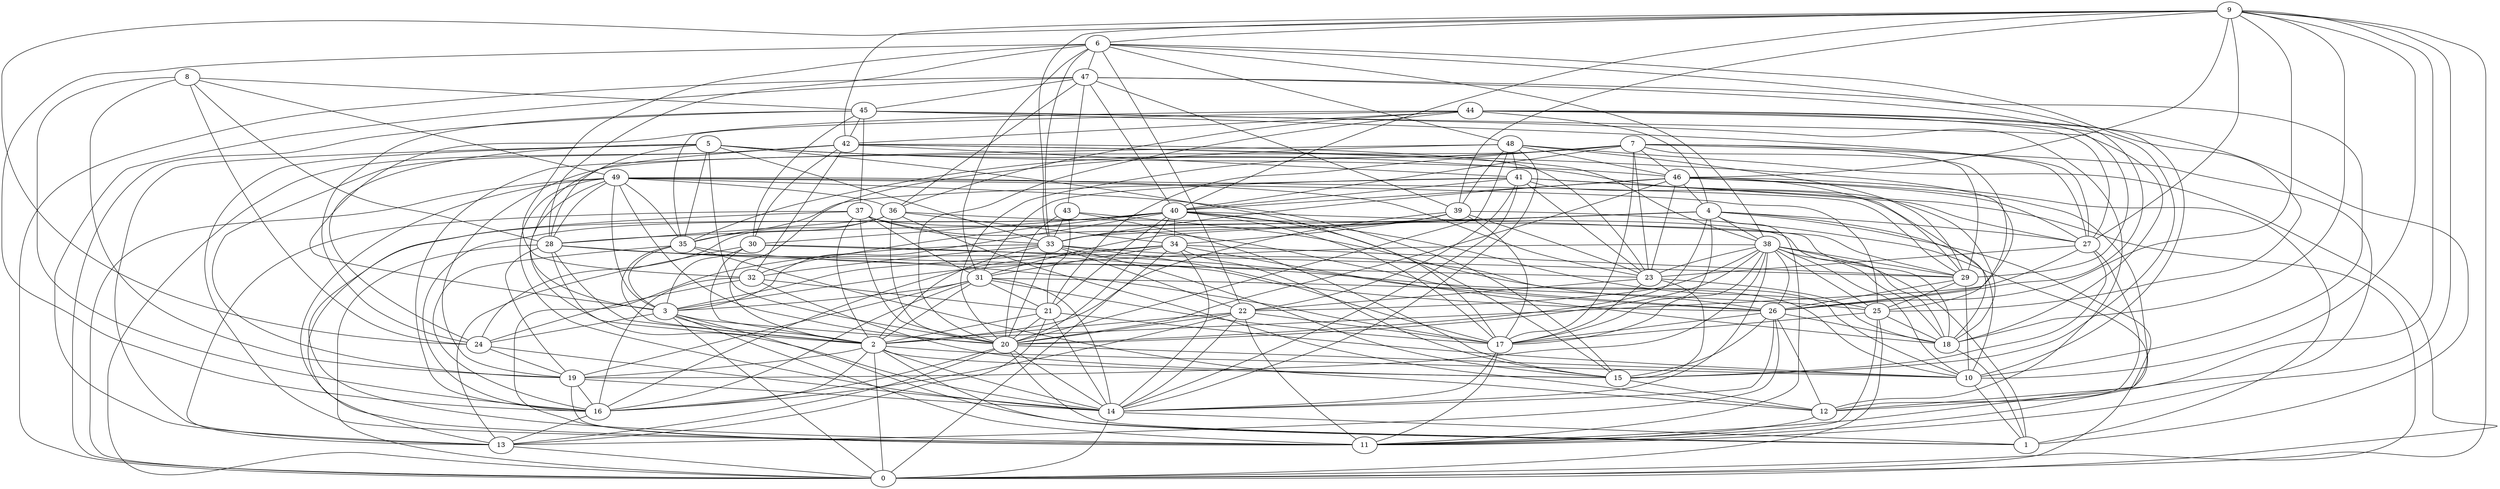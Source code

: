 digraph GG_graph {

subgraph G_graph {
edge [color = black]
"8" -> "19" [dir = none]
"8" -> "16" [dir = none]
"8" -> "49" [dir = none]
"13" -> "0" [dir = none]
"20" -> "1" [dir = none]
"20" -> "16" [dir = none]
"20" -> "13" [dir = none]
"5" -> "20" [dir = none]
"5" -> "35" [dir = none]
"5" -> "13" [dir = none]
"5" -> "46" [dir = none]
"5" -> "17" [dir = none]
"5" -> "11" [dir = none]
"36" -> "12" [dir = none]
"36" -> "28" [dir = none]
"36" -> "20" [dir = none]
"36" -> "34" [dir = none]
"34" -> "18" [dir = none]
"34" -> "3" [dir = none]
"34" -> "16" [dir = none]
"24" -> "19" [dir = none]
"22" -> "20" [dir = none]
"22" -> "16" [dir = none]
"22" -> "2" [dir = none]
"22" -> "17" [dir = none]
"39" -> "11" [dir = none]
"39" -> "23" [dir = none]
"39" -> "17" [dir = none]
"23" -> "17" [dir = none]
"21" -> "10" [dir = none]
"21" -> "14" [dir = none]
"43" -> "20" [dir = none]
"43" -> "33" [dir = none]
"43" -> "26" [dir = none]
"4" -> "0" [dir = none]
"4" -> "27" [dir = none]
"4" -> "31" [dir = none]
"4" -> "38" [dir = none]
"4" -> "33" [dir = none]
"32" -> "15" [dir = none]
"32" -> "24" [dir = none]
"32" -> "21" [dir = none]
"26" -> "18" [dir = none]
"37" -> "13" [dir = none]
"37" -> "18" [dir = none]
"37" -> "26" [dir = none]
"37" -> "31" [dir = none]
"37" -> "11" [dir = none]
"16" -> "13" [dir = none]
"47" -> "39" [dir = none]
"47" -> "10" [dir = none]
"47" -> "29" [dir = none]
"6" -> "32" [dir = none]
"6" -> "48" [dir = none]
"6" -> "31" [dir = none]
"6" -> "28" [dir = none]
"6" -> "38" [dir = none]
"6" -> "25" [dir = none]
"6" -> "22" [dir = none]
"30" -> "26" [dir = none]
"30" -> "2" [dir = none]
"3" -> "20" [dir = none]
"3" -> "11" [dir = none]
"3" -> "2" [dir = none]
"3" -> "0" [dir = none]
"45" -> "30" [dir = none]
"45" -> "42" [dir = none]
"45" -> "12" [dir = none]
"45" -> "27" [dir = none]
"45" -> "37" [dir = none]
"45" -> "24" [dir = none]
"27" -> "2" [dir = none]
"28" -> "17" [dir = none]
"28" -> "19" [dir = none]
"41" -> "40" [dir = none]
"41" -> "22" [dir = none]
"41" -> "31" [dir = none]
"41" -> "27" [dir = none]
"7" -> "23" [dir = none]
"7" -> "26" [dir = none]
"7" -> "19" [dir = none]
"7" -> "21" [dir = none]
"7" -> "40" [dir = none]
"7" -> "29" [dir = none]
"7" -> "27" [dir = none]
"10" -> "1" [dir = none]
"9" -> "39" [dir = none]
"9" -> "40" [dir = none]
"9" -> "42" [dir = none]
"9" -> "12" [dir = none]
"9" -> "11" [dir = none]
"9" -> "24" [dir = none]
"9" -> "26" [dir = none]
"44" -> "20" [dir = none]
"44" -> "3" [dir = none]
"44" -> "4" [dir = none]
"44" -> "27" [dir = none]
"44" -> "35" [dir = none]
"18" -> "1" [dir = none]
"48" -> "41" [dir = none]
"48" -> "0" [dir = none]
"48" -> "29" [dir = none]
"29" -> "26" [dir = none]
"29" -> "10" [dir = none]
"31" -> "25" [dir = none]
"31" -> "3" [dir = none]
"31" -> "17" [dir = none]
"31" -> "2" [dir = none]
"25" -> "17" [dir = none]
"2" -> "19" [dir = none]
"2" -> "0" [dir = none]
"2" -> "10" [dir = none]
"2" -> "16" [dir = none]
"42" -> "32" [dir = none]
"42" -> "23" [dir = none]
"49" -> "25" [dir = none]
"49" -> "28" [dir = none]
"49" -> "20" [dir = none]
"49" -> "14" [dir = none]
"49" -> "0" [dir = none]
"49" -> "29" [dir = none]
"49" -> "15" [dir = none]
"49" -> "23" [dir = none]
"49" -> "35" [dir = none]
"49" -> "2" [dir = none]
"40" -> "25" [dir = none]
"40" -> "3" [dir = none]
"40" -> "16" [dir = none]
"40" -> "20" [dir = none]
"40" -> "34" [dir = none]
"40" -> "15" [dir = none]
"40" -> "29" [dir = none]
"40" -> "13" [dir = none]
"40" -> "21" [dir = none]
"17" -> "14" [dir = none]
"46" -> "29" [dir = none]
"46" -> "33" [dir = none]
"46" -> "40" [dir = none]
"46" -> "20" [dir = none]
"46" -> "4" [dir = none]
"33" -> "15" [dir = none]
"33" -> "10" [dir = none]
"33" -> "11" [dir = none]
"38" -> "10" [dir = none]
"38" -> "1" [dir = none]
"38" -> "18" [dir = none]
"38" -> "23" [dir = none]
"42" -> "25" [dir = none]
"23" -> "18" [dir = none]
"26" -> "17" [dir = none]
"34" -> "14" [dir = none]
"31" -> "19" [dir = none]
"47" -> "40" [dir = none]
"48" -> "20" [dir = none]
"5" -> "18" [dir = none]
"4" -> "10" [dir = none]
"48" -> "16" [dir = none]
"28" -> "0" [dir = none]
"42" -> "30" [dir = none]
"38" -> "20" [dir = none]
"21" -> "13" [dir = none]
"33" -> "2" [dir = none]
"19" -> "11" [dir = none]
"6" -> "26" [dir = none]
"40" -> "32" [dir = none]
"38" -> "19" [dir = none]
"28" -> "23" [dir = none]
"7" -> "11" [dir = none]
"4" -> "28" [dir = none]
"41" -> "18" [dir = none]
"4" -> "11" [dir = none]
"8" -> "45" [dir = none]
"35" -> "2" [dir = none]
"42" -> "0" [dir = none]
"5" -> "24" [dir = none]
"24" -> "14" [dir = none]
"47" -> "0" [dir = none]
"39" -> "33" [dir = none]
"25" -> "11" [dir = none]
"9" -> "0" [dir = none]
"9" -> "46" [dir = none]
"21" -> "2" [dir = none]
"46" -> "1" [dir = none]
"35" -> "10" [dir = none]
"39" -> "2" [dir = none]
"26" -> "15" [dir = none]
"36" -> "24" [dir = none]
"45" -> "18" [dir = none]
"34" -> "15" [dir = none]
"35" -> "3" [dir = none]
"43" -> "21" [dir = none]
"21" -> "20" [dir = none]
"30" -> "3" [dir = none]
"30" -> "13" [dir = none]
"44" -> "42" [dir = none]
"26" -> "14" [dir = none]
"27" -> "23" [dir = none]
"3" -> "24" [dir = none]
"44" -> "1" [dir = none]
"23" -> "22" [dir = none]
"28" -> "2" [dir = none]
"34" -> "31" [dir = none]
"29" -> "25" [dir = none]
"34" -> "29" [dir = none]
"38" -> "3" [dir = none]
"27" -> "15" [dir = none]
"15" -> "12" [dir = none]
"6" -> "33" [dir = none]
"38" -> "29" [dir = none]
"42" -> "38" [dir = none]
"6" -> "16" [dir = none]
"44" -> "10" [dir = none]
"9" -> "18" [dir = none]
"14" -> "0" [dir = none]
"26" -> "13" [dir = none]
"35" -> "12" [dir = none]
"30" -> "29" [dir = none]
"2" -> "15" [dir = none]
"37" -> "20" [dir = none]
"9" -> "27" [dir = none]
"47" -> "45" [dir = none]
"34" -> "0" [dir = none]
"19" -> "14" [dir = none]
"12" -> "11" [dir = none]
"7" -> "20" [dir = none]
"33" -> "20" [dir = none]
"45" -> "0" [dir = none]
"43" -> "15" [dir = none]
"9" -> "10" [dir = none]
"44" -> "15" [dir = none]
"27" -> "12" [dir = none]
"38" -> "17" [dir = none]
"44" -> "36" [dir = none]
"48" -> "14" [dir = none]
"47" -> "36" [dir = none]
"9" -> "6" [dir = none]
"23" -> "15" [dir = none]
"2" -> "14" [dir = none]
"41" -> "35" [dir = none]
"8" -> "28" [dir = none]
"40" -> "30" [dir = none]
"25" -> "0" [dir = none]
"7" -> "17" [dir = none]
"36" -> "35" [dir = none]
"49" -> "11" [dir = none]
"42" -> "41" [dir = none]
"47" -> "43" [dir = none]
"49" -> "3" [dir = none]
"46" -> "27" [dir = none]
"48" -> "39" [dir = none]
"20" -> "14" [dir = none]
"48" -> "46" [dir = none]
"8" -> "24" [dir = none]
"6" -> "47" [dir = none]
"41" -> "23" [dir = none]
"37" -> "33" [dir = none]
"9" -> "33" [dir = none]
"41" -> "14" [dir = none]
"28" -> "14" [dir = none]
"46" -> "23" [dir = none]
"37" -> "2" [dir = none]
"38" -> "22" [dir = none]
"4" -> "17" [dir = none]
"20" -> "10" [dir = none]
"7" -> "35" [dir = none]
"42" -> "3" [dir = none]
"14" -> "1" [dir = none]
"7" -> "46" [dir = none]
"39" -> "34" [dir = none]
"42" -> "19" [dir = none]
"32" -> "16" [dir = none]
"3" -> "1" [dir = none]
"38" -> "26" [dir = none]
"47" -> "13" [dir = none]
"31" -> "21" [dir = none]
"35" -> "16" [dir = none]
"4" -> "20" [dir = none]
"31" -> "14" [dir = none]
"22" -> "14" [dir = none]
"28" -> "26" [dir = none]
"33" -> "22" [dir = none]
"33" -> "32" [dir = none]
"5" -> "28" [dir = none]
"46" -> "12" [dir = none]
"49" -> "36" [dir = none]
"38" -> "25" [dir = none]
"48" -> "2" [dir = none]
"5" -> "33" [dir = none]
"2" -> "1" [dir = none]
"31" -> "16" [dir = none]
"41" -> "0" [dir = none]
"25" -> "18" [dir = none]
"40" -> "17" [dir = none]
"26" -> "12" [dir = none]
"22" -> "11" [dir = none]
"33" -> "17" [dir = none]
"36" -> "18" [dir = none]
"38" -> "14" [dir = none]
"17" -> "11" [dir = none]
"19" -> "16" [dir = none]
}

}
